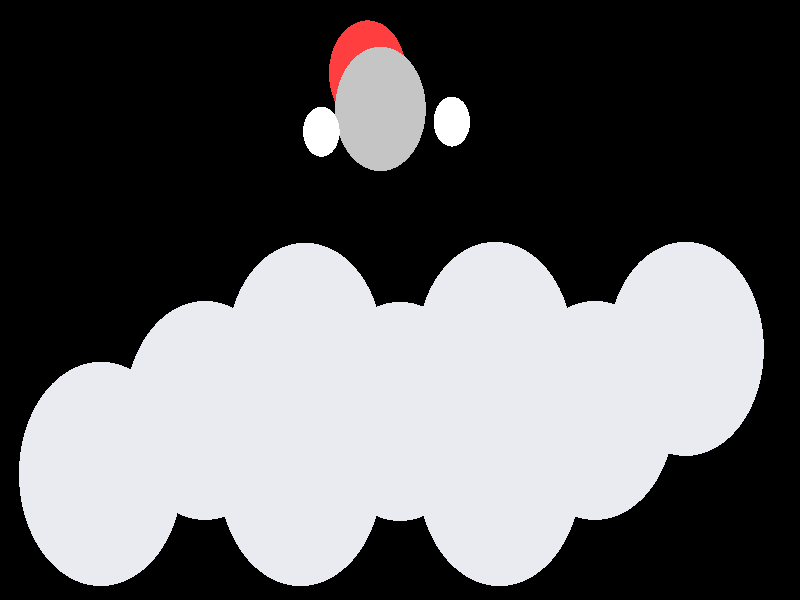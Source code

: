 #include "colors.inc"
#include "finish.inc"

global_settings {assumed_gamma 1 max_trace_level 6}
background {color White transmit 1.0}
camera {perspective
  right -11.34*x up 6.21*y
  direction 100.00*z
  location <0,0,100.00> look_at <0,0,0>}


light_source {<  2.00,   3.00,  40.00> color White
  area_light <0.70, 0, 0>, <0, 0.70, 0>, 3, 3
  adaptive 1 jitter}
// no fog
#declare simple = finish {phong 0.7}
#declare pale = finish {ambient 0.5 diffuse 0.85 roughness 0.001 specular 0.200 }
#declare intermediate = finish {ambient 0.3 diffuse 0.6 specular 0.1 roughness 0.04}
#declare vmd = finish {ambient 0.0 diffuse 0.65 phong 0.1 phong_size 40.0 specular 0.5 }
#declare jmol = finish {ambient 0.2 diffuse 0.6 specular 1 roughness 0.001 metallic}
#declare ase2 = finish {ambient 0.05 brilliance 3 diffuse 0.6 metallic specular 0.7 roughness 0.04 reflection 0.15}
#declare ase3 = finish {ambient 0.15 brilliance 2 diffuse 0.6 metallic specular 1.0 roughness 0.001 reflection 0.0}
#declare glass = finish {ambient 0.05 diffuse 0.3 specular 1.0 roughness 0.001}
#declare glass2 = finish {ambient 0.01 diffuse 0.3 specular 1.0 reflection 0.25 roughness 0.001}
#declare Rcell = 0.050;
#declare Rbond = 0.100;

#macro atom(LOC, R, COL, TRANS, FIN)
  sphere{LOC, R texture{pigment{color COL transmit TRANS} finish{FIN}}}
#end
#macro constrain(LOC, R, COL, TRANS FIN)
union{torus{R, Rcell rotate 45*z texture{pigment{color COL transmit TRANS} finish{FIN}}}
     torus{R, Rcell rotate -45*z texture{pigment{color COL transmit TRANS} finish{FIN}}}
     translate LOC}
#end

// no cell vertices
atom(< -4.24,  -1.80,   0.00>, 1.16, rgb <0.82, 0.82, 0.88>, 0.0, ase3) // #0
atom(< -1.41,  -1.80,  -0.00>, 1.16, rgb <0.82, 0.82, 0.88>, 0.0, ase3) // #1
atom(<  1.41,  -1.80,  -0.00>, 1.16, rgb <0.82, 0.82, 0.88>, 0.0, ase3) // #2
atom(< -2.83,  -1.17,  -2.37>, 1.16, rgb <0.82, 0.82, 0.88>, 0.0, ase3) // #3
atom(<  0.00,  -1.18,  -2.37>, 1.16, rgb <0.82, 0.82, 0.88>, 0.0, ase3) // #4
atom(<  2.83,  -1.17,  -2.37>, 1.16, rgb <0.82, 0.82, 0.88>, 0.0, ase3) // #5
atom(< -1.41,  -0.54,  -4.73>, 1.16, rgb <0.82, 0.82, 0.88>, 0.0, ase3) // #6
atom(<  1.41,  -0.53,  -4.73>, 1.16, rgb <0.82, 0.82, 0.88>, 0.0, ase3) // #7
atom(<  4.24,  -0.53,  -4.73>, 1.16, rgb <0.82, 0.82, 0.88>, 0.0, ase3) // #8
atom(< -0.28,   2.00,  -1.16>, 0.65, rgb <0.56, 0.56, 0.56>, 0.0, ase3) // #9
atom(< -1.12,   1.75,  -0.47>, 0.26, rgb <1.00, 1.00, 1.00>, 0.0, ase3) // #10
atom(<  0.74,   1.86,  -0.75>, 0.26, rgb <1.00, 1.00, 1.00>, 0.0, ase3) // #11
atom(< -0.47,   2.40,  -2.29>, 0.56, rgb <1.00, 0.05, 0.05>, 0.0, ase3) // #12

// no constraints
